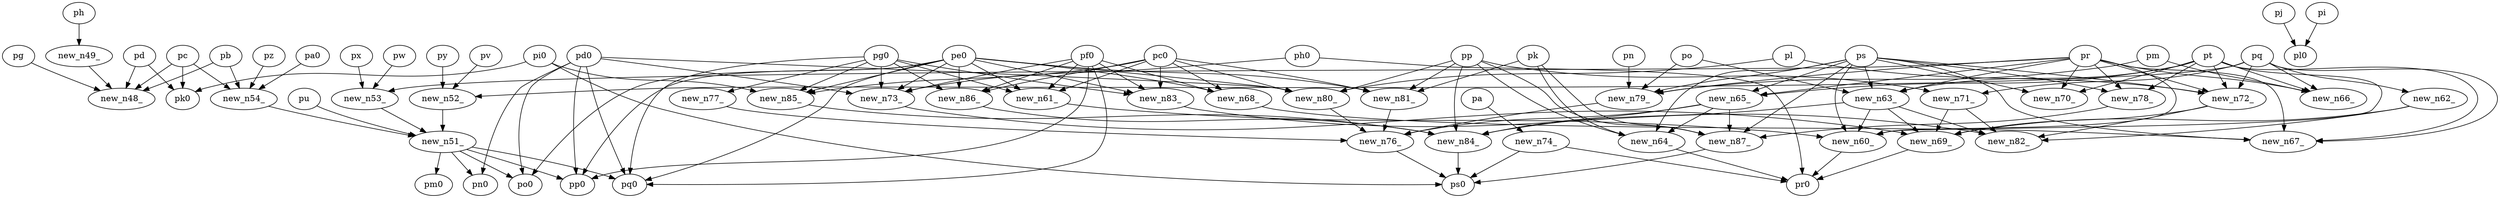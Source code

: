 digraph G {
    "pi0" -> "pk0";
    "pc" -> "pk0";
    "pd" -> "pk0";
    "pj" -> "pl0";
    "pi" -> "pl0";
    "pg" -> "new_n48_";
    "pb" -> "new_n48_";
    "pc" -> "new_n48_";
    "pd" -> "new_n48_";
    "new_n49_" -> "new_n48_";
    "ph" -> "new_n49_";
    "new_n51_" -> "pm0";
    "pu" -> "new_n51_";
    "new_n53_" -> "new_n51_";
    "new_n52_" -> "new_n51_";
    "new_n54_" -> "new_n51_";
    "py" -> "new_n52_";
    "pq" -> "new_n52_";
    "pv" -> "new_n52_";
    "px" -> "new_n53_";
    "pr" -> "new_n53_";
    "pw" -> "new_n53_";
    "pc" -> "new_n54_";
    "pa0" -> "new_n54_";
    "pb" -> "new_n54_";
    "pz" -> "new_n54_";
    "pd0" -> "pn0";
    "new_n51_" -> "pn0";
    "pd0" -> "po0";
    "pe0" -> "po0";
    "new_n51_" -> "po0";
    "pd0" -> "pp0";
    "pe0" -> "pp0";
    "pf0" -> "pp0";
    "new_n51_" -> "pp0";
    "pd0" -> "pq0";
    "pe0" -> "pq0";
    "pf0" -> "pq0";
    "pg0" -> "pq0";
    "new_n51_" -> "pq0";
    "new_n60_" -> "pr0";
    "new_n64_" -> "pr0";
    "ph0" -> "pr0";
    "new_n74_" -> "pr0";
    "new_n69_" -> "pr0";
    "new_n63_" -> "new_n60_";
    "new_n61_" -> "new_n60_";
    "pr" -> "new_n60_";
    "ps" -> "new_n60_";
    "pt" -> "new_n60_";
    "pc0" -> "new_n61_";
    "pf0" -> "new_n61_";
    "pe0" -> "new_n61_";
    "pg0" -> "new_n61_";
    "pq" -> "new_n62_";
    "po" -> "new_n63_";
    "ps" -> "new_n63_";
    "pt" -> "new_n63_";
    "pr" -> "new_n63_";
    "ps" -> "new_n64_";
    "pp" -> "new_n64_";
    "new_n65_" -> "new_n64_";
    "pk" -> "new_n64_";
    "pr" -> "new_n65_";
    "ps" -> "new_n65_";
    "pt" -> "new_n65_";
    "pr" -> "new_n66_";
    "pm" -> "new_n66_";
    "pq" -> "new_n66_";
    "pt" -> "new_n66_";
    "pq" -> "new_n67_";
    "pr" -> "new_n67_";
    "ps" -> "new_n67_";
    "pt" -> "new_n67_";
    "new_n68_" -> "new_n67_";
    "pc0" -> "new_n68_";
    "pe0" -> "new_n68_";
    "pf0" -> "new_n68_";
    "new_n63_" -> "new_n69_";
    "new_n62_" -> "new_n69_";
    "new_n72_" -> "new_n69_";
    "new_n71_" -> "new_n69_";
    "new_n73_" -> "new_n69_";
    "pr" -> "new_n70_";
    "ps" -> "new_n70_";
    "pt" -> "new_n70_";
    "pp" -> "new_n71_";
    "pq" -> "new_n71_";
    "pl" -> "new_n72_";
    "pq" -> "new_n72_";
    "ps" -> "new_n72_";
    "pt" -> "new_n72_";
    "pr" -> "new_n72_";
    "pd0" -> "new_n73_";
    "pe0" -> "new_n73_";
    "ph0" -> "new_n73_";
    "pf0" -> "new_n73_";
    "pg0" -> "new_n73_";
    "pa" -> "new_n74_";
    "new_n76_" -> "ps0";
    "pi0" -> "ps0";
    "new_n84_" -> "ps0";
    "new_n87_" -> "ps0";
    "new_n74_" -> "ps0";
    "new_n79_" -> "new_n76_";
    "new_n80_" -> "new_n76_";
    "new_n81_" -> "new_n76_";
    "new_n65_" -> "new_n76_";
    "new_n77_" -> "new_n76_";
    "pg0" -> "new_n77_";
    "pr" -> "new_n78_";
    "ps" -> "new_n78_";
    "pt" -> "new_n78_";
    "po" -> "new_n79_";
    "ps" -> "new_n79_";
    "pn" -> "new_n79_";
    "pr" -> "new_n79_";
    "pm" -> "new_n79_";
    "pc0" -> "new_n80_";
    "pd0" -> "new_n80_";
    "pl" -> "new_n80_";
    "pe0" -> "new_n80_";
    "pp" -> "new_n80_";
    "pc0" -> "new_n81_";
    "pp" -> "new_n81_";
    "pe0" -> "new_n81_";
    "pk" -> "new_n81_";
    "new_n63_" -> "new_n82_";
    "new_n62_" -> "new_n82_";
    "new_n72_" -> "new_n82_";
    "new_n71_" -> "new_n82_";
    "new_n83_" -> "new_n82_";
    "pc0" -> "new_n83_";
    "pe0" -> "new_n83_";
    "pf0" -> "new_n83_";
    "pg0" -> "new_n83_";
    "new_n65_" -> "new_n84_";
    "new_n63_" -> "new_n84_";
    "new_n86_" -> "new_n84_";
    "pp" -> "new_n84_";
    "new_n85_" -> "new_n84_";
    "pc0" -> "new_n85_";
    "pg0" -> "new_n85_";
    "pe0" -> "new_n85_";
    "pi0" -> "new_n85_";
    "pc0" -> "new_n86_";
    "pg0" -> "new_n86_";
    "pe0" -> "new_n86_";
    "pf0" -> "new_n86_";
    "ps" -> "new_n87_";
    "pp" -> "new_n87_";
    "pk" -> "new_n87_";
    "new_n65_" -> "new_n87_";
    "new_n78_" -> "new_n87_";
}
